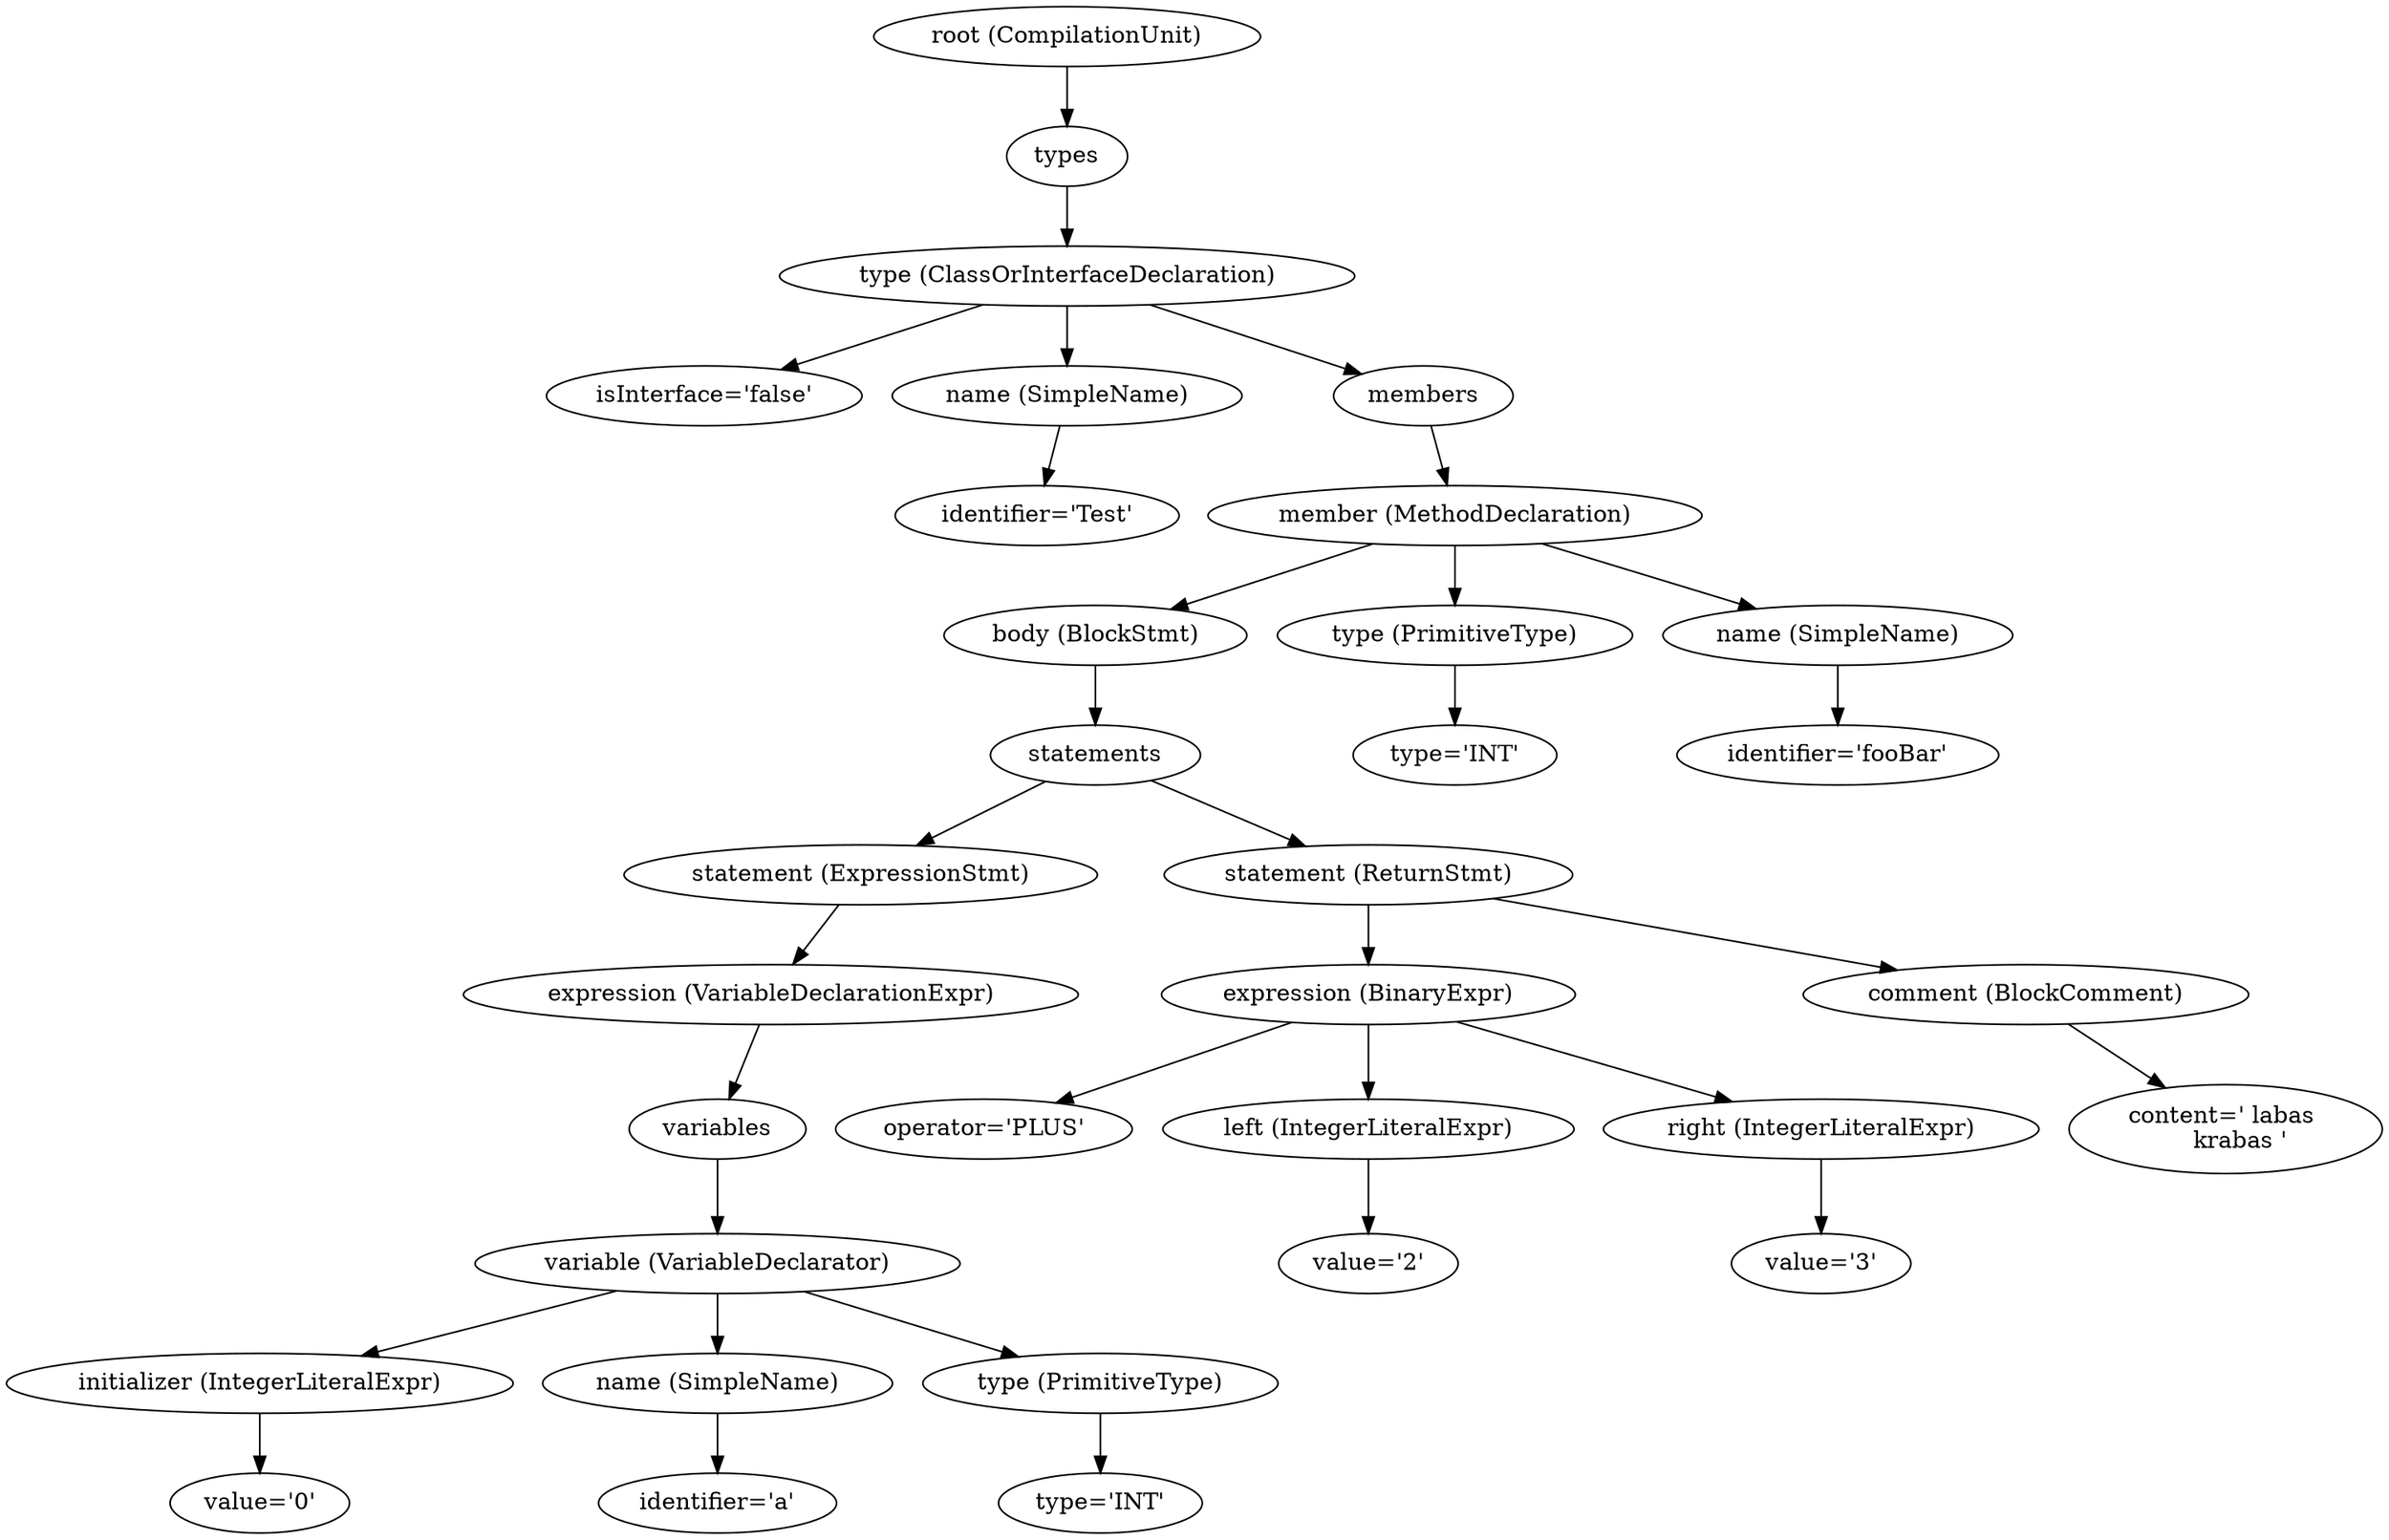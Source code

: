 digraph {
n0 [label="root (CompilationUnit)"];
n1 [label="types"];
n0 -> n1;
n2 [label="type (ClassOrInterfaceDeclaration)"];
n1 -> n2;
n3 [label="isInterface='false'"];
n2 -> n3;
n4 [label="name (SimpleName)"];
n2 -> n4;
n5 [label="identifier='Test'"];
n4 -> n5;
n6 [label="members"];
n2 -> n6;
n7 [label="member (MethodDeclaration)"];
n6 -> n7;
n8 [label="body (BlockStmt)"];
n7 -> n8;
n9 [label="statements"];
n8 -> n9;
n10 [label="statement (ExpressionStmt)"];
n9 -> n10;
n11 [label="expression (VariableDeclarationExpr)"];
n10 -> n11;
n12 [label="variables"];
n11 -> n12;
n13 [label="variable (VariableDeclarator)"];
n12 -> n13;
n14 [label="initializer (IntegerLiteralExpr)"];
n13 -> n14;
n15 [label="value='0'"];
n14 -> n15;
n16 [label="name (SimpleName)"];
n13 -> n16;
n17 [label="identifier='a'"];
n16 -> n17;
n18 [label="type (PrimitiveType)"];
n13 -> n18;
n19 [label="type='INT'"];
n18 -> n19;
n20 [label="statement (ReturnStmt)"];
n9 -> n20;
n21 [label="expression (BinaryExpr)"];
n20 -> n21;
n22 [label="operator='PLUS'"];
n21 -> n22;
n23 [label="left (IntegerLiteralExpr)"];
n21 -> n23;
n24 [label="value='2'"];
n23 -> n24;
n25 [label="right (IntegerLiteralExpr)"];
n21 -> n25;
n26 [label="value='3'"];
n25 -> n26;
n27 [label="comment (BlockComment)"];
n20 -> n27;
n28 [label="content=' labas 
    krabas '"];
n27 -> n28;
n29 [label="type (PrimitiveType)"];
n7 -> n29;
n30 [label="type='INT'"];
n29 -> n30;
n31 [label="name (SimpleName)"];
n7 -> n31;
n32 [label="identifier='fooBar'"];
n31 -> n32;
}